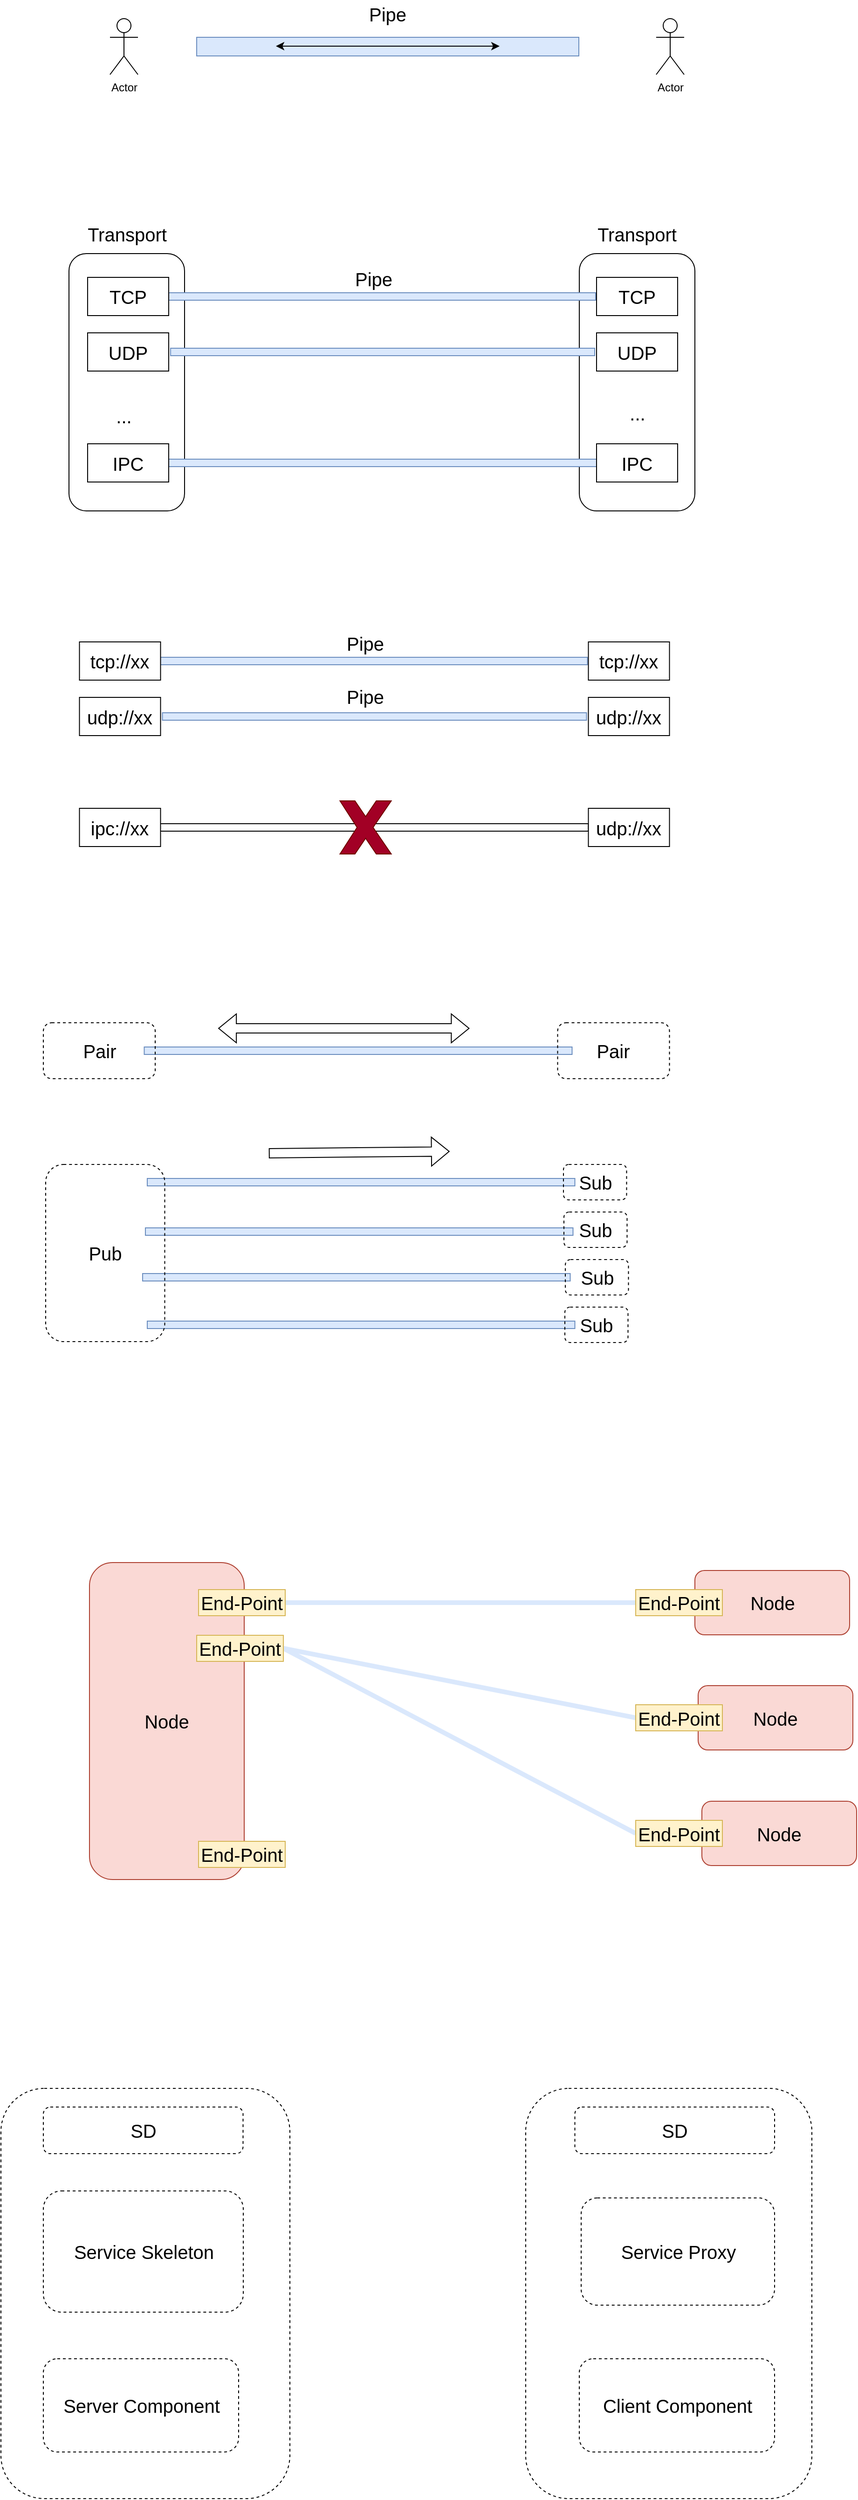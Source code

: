 <mxfile version="20.8.23" type="github">
  <diagram name="第 1 页" id="jIALP_Qu_OMVzzjKfbdN">
    <mxGraphModel dx="1434" dy="756" grid="1" gridSize="10" guides="1" tooltips="1" connect="1" arrows="1" fold="1" page="0" pageScale="1" pageWidth="3300" pageHeight="4681" math="0" shadow="0">
      <root>
        <mxCell id="0" />
        <mxCell id="1" parent="0" />
        <mxCell id="oMI9exQP8Ro3YuZZ36rO-1" value="" style="rounded=0;whiteSpace=wrap;html=1;fillColor=#dae8fc;strokeColor=#6c8ebf;" parent="1" vertex="1">
          <mxGeometry x="413.75" y="1363" width="459" height="8" as="geometry" />
        </mxCell>
        <mxCell id="oMI9exQP8Ro3YuZZ36rO-14" value="Pair" style="rounded=1;whiteSpace=wrap;html=1;fontSize=20;fillColor=none;dashed=1;" parent="1" vertex="1">
          <mxGeometry x="857.25" y="1337" width="120" height="60" as="geometry" />
        </mxCell>
        <mxCell id="oMI9exQP8Ro3YuZZ36rO-13" value="Pair" style="rounded=1;whiteSpace=wrap;html=1;fontSize=20;fillColor=none;dashed=1;" parent="1" vertex="1">
          <mxGeometry x="305.5" y="1337" width="120" height="60" as="geometry" />
        </mxCell>
        <mxCell id="vvXEJO5Gxhm5R_YY8Jwg-34" value="" style="rounded=1;whiteSpace=wrap;html=1;fontSize=20;" parent="1" vertex="1">
          <mxGeometry x="880.5" y="512" width="124" height="276" as="geometry" />
        </mxCell>
        <mxCell id="vvXEJO5Gxhm5R_YY8Jwg-33" value="" style="rounded=1;whiteSpace=wrap;html=1;fontSize=20;" parent="1" vertex="1">
          <mxGeometry x="333" y="512" width="124" height="276" as="geometry" />
        </mxCell>
        <mxCell id="egSyH-RiIAFcxhQm0xI7-1" value="" style="rounded=0;whiteSpace=wrap;html=1;fillColor=#dae8fc;strokeColor=#6c8ebf;" parent="1" vertex="1">
          <mxGeometry x="470" y="280" width="410" height="20" as="geometry" />
        </mxCell>
        <mxCell id="egSyH-RiIAFcxhQm0xI7-3" value="" style="endArrow=classic;startArrow=classic;html=1;rounded=0;" parent="1" edge="1">
          <mxGeometry width="50" height="50" relative="1" as="geometry">
            <mxPoint x="555" y="289.5" as="sourcePoint" />
            <mxPoint x="795" y="289.5" as="targetPoint" />
          </mxGeometry>
        </mxCell>
        <mxCell id="egSyH-RiIAFcxhQm0xI7-4" value="Actor" style="shape=umlActor;verticalLabelPosition=bottom;verticalAlign=top;html=1;outlineConnect=0;" parent="1" vertex="1">
          <mxGeometry x="377" y="260" width="30" height="60" as="geometry" />
        </mxCell>
        <mxCell id="egSyH-RiIAFcxhQm0xI7-5" value="Actor" style="shape=umlActor;verticalLabelPosition=bottom;verticalAlign=top;html=1;outlineConnect=0;" parent="1" vertex="1">
          <mxGeometry x="963" y="260" width="30" height="60" as="geometry" />
        </mxCell>
        <mxCell id="egSyH-RiIAFcxhQm0xI7-6" value="Pipe" style="text;html=1;strokeColor=none;fillColor=none;align=center;verticalAlign=middle;whiteSpace=wrap;rounded=0;fontSize=20;" parent="1" vertex="1">
          <mxGeometry x="645" y="240" width="60" height="30" as="geometry" />
        </mxCell>
        <mxCell id="vvXEJO5Gxhm5R_YY8Jwg-16" value="" style="rounded=0;whiteSpace=wrap;html=1;fillColor=#dae8fc;strokeColor=#6c8ebf;" parent="1" vertex="1">
          <mxGeometry x="439" y="554" width="459" height="8" as="geometry" />
        </mxCell>
        <mxCell id="vvXEJO5Gxhm5R_YY8Jwg-22" value="TCP" style="rounded=0;whiteSpace=wrap;html=1;fontSize=20;" parent="1" vertex="1">
          <mxGeometry x="353" y="537.5" width="87" height="41" as="geometry" />
        </mxCell>
        <mxCell id="vvXEJO5Gxhm5R_YY8Jwg-23" value="TCP" style="rounded=0;whiteSpace=wrap;html=1;fontSize=20;" parent="1" vertex="1">
          <mxGeometry x="899" y="537.5" width="87" height="41" as="geometry" />
        </mxCell>
        <mxCell id="vvXEJO5Gxhm5R_YY8Jwg-24" value="" style="rounded=0;whiteSpace=wrap;html=1;fillColor=#dae8fc;strokeColor=#6c8ebf;" parent="1" vertex="1">
          <mxGeometry x="442" y="613.5" width="455" height="8" as="geometry" />
        </mxCell>
        <mxCell id="vvXEJO5Gxhm5R_YY8Jwg-25" value="UDP" style="rounded=0;whiteSpace=wrap;html=1;fontSize=20;" parent="1" vertex="1">
          <mxGeometry x="353" y="597" width="87" height="41" as="geometry" />
        </mxCell>
        <mxCell id="vvXEJO5Gxhm5R_YY8Jwg-26" value="UDP" style="rounded=0;whiteSpace=wrap;html=1;fontSize=20;" parent="1" vertex="1">
          <mxGeometry x="899" y="597" width="87" height="41" as="geometry" />
        </mxCell>
        <mxCell id="vvXEJO5Gxhm5R_YY8Jwg-27" value="" style="rounded=0;whiteSpace=wrap;html=1;fillColor=#dae8fc;strokeColor=#6c8ebf;" parent="1" vertex="1">
          <mxGeometry x="433" y="732.5" width="466" height="8" as="geometry" />
        </mxCell>
        <mxCell id="vvXEJO5Gxhm5R_YY8Jwg-28" value="IPC" style="rounded=0;whiteSpace=wrap;html=1;fontSize=20;" parent="1" vertex="1">
          <mxGeometry x="353" y="716" width="87" height="41" as="geometry" />
        </mxCell>
        <mxCell id="vvXEJO5Gxhm5R_YY8Jwg-29" value="IPC" style="rounded=0;whiteSpace=wrap;html=1;fontSize=20;" parent="1" vertex="1">
          <mxGeometry x="899" y="716" width="87" height="41" as="geometry" />
        </mxCell>
        <mxCell id="vvXEJO5Gxhm5R_YY8Jwg-30" value="..." style="text;html=1;strokeColor=none;fillColor=none;align=center;verticalAlign=middle;whiteSpace=wrap;rounded=0;fontSize=20;" parent="1" vertex="1">
          <mxGeometry x="362" y="671" width="60" height="30" as="geometry" />
        </mxCell>
        <mxCell id="vvXEJO5Gxhm5R_YY8Jwg-31" value="..." style="text;html=1;strokeColor=none;fillColor=none;align=center;verticalAlign=middle;whiteSpace=wrap;rounded=0;fontSize=20;" parent="1" vertex="1">
          <mxGeometry x="912.5" y="668" width="60" height="30" as="geometry" />
        </mxCell>
        <mxCell id="vvXEJO5Gxhm5R_YY8Jwg-35" value="Transport" style="text;html=1;strokeColor=none;fillColor=none;align=center;verticalAlign=middle;whiteSpace=wrap;rounded=0;fontSize=20;" parent="1" vertex="1">
          <mxGeometry x="338.5" y="478" width="113" height="26" as="geometry" />
        </mxCell>
        <mxCell id="vvXEJO5Gxhm5R_YY8Jwg-36" value="Transport" style="text;html=1;strokeColor=none;fillColor=none;align=center;verticalAlign=middle;whiteSpace=wrap;rounded=0;fontSize=20;" parent="1" vertex="1">
          <mxGeometry x="886" y="478" width="113" height="26" as="geometry" />
        </mxCell>
        <mxCell id="vvXEJO5Gxhm5R_YY8Jwg-37" value="Pipe" style="text;html=1;strokeColor=none;fillColor=none;align=center;verticalAlign=middle;whiteSpace=wrap;rounded=0;fontSize=20;" parent="1" vertex="1">
          <mxGeometry x="630" y="524" width="60" height="30" as="geometry" />
        </mxCell>
        <mxCell id="vvXEJO5Gxhm5R_YY8Jwg-40" value="" style="rounded=0;whiteSpace=wrap;html=1;fillColor=#dae8fc;strokeColor=#6c8ebf;" parent="1" vertex="1">
          <mxGeometry x="430.25" y="945" width="459" height="8" as="geometry" />
        </mxCell>
        <mxCell id="vvXEJO5Gxhm5R_YY8Jwg-41" value="tcp://xx" style="rounded=0;whiteSpace=wrap;html=1;fontSize=20;" parent="1" vertex="1">
          <mxGeometry x="344.25" y="928.5" width="87" height="41" as="geometry" />
        </mxCell>
        <mxCell id="vvXEJO5Gxhm5R_YY8Jwg-42" value="tcp://xx" style="rounded=0;whiteSpace=wrap;html=1;fontSize=20;" parent="1" vertex="1">
          <mxGeometry x="890.25" y="928.5" width="87" height="41" as="geometry" />
        </mxCell>
        <mxCell id="vvXEJO5Gxhm5R_YY8Jwg-43" value="" style="rounded=0;whiteSpace=wrap;html=1;fillColor=#dae8fc;strokeColor=#6c8ebf;" parent="1" vertex="1">
          <mxGeometry x="433.25" y="1004.5" width="455" height="8" as="geometry" />
        </mxCell>
        <mxCell id="vvXEJO5Gxhm5R_YY8Jwg-44" value="udp://xx" style="rounded=0;whiteSpace=wrap;html=1;fontSize=20;" parent="1" vertex="1">
          <mxGeometry x="344.25" y="988" width="87" height="41" as="geometry" />
        </mxCell>
        <mxCell id="vvXEJO5Gxhm5R_YY8Jwg-45" value="udp://xx" style="rounded=0;whiteSpace=wrap;html=1;fontSize=20;" parent="1" vertex="1">
          <mxGeometry x="890.25" y="988" width="87" height="41" as="geometry" />
        </mxCell>
        <mxCell id="vvXEJO5Gxhm5R_YY8Jwg-46" value="" style="rounded=0;whiteSpace=wrap;html=1;" parent="1" vertex="1">
          <mxGeometry x="424.25" y="1123.5" width="466" height="8" as="geometry" />
        </mxCell>
        <mxCell id="vvXEJO5Gxhm5R_YY8Jwg-47" value="ipc://xx" style="rounded=0;whiteSpace=wrap;html=1;fontSize=20;" parent="1" vertex="1">
          <mxGeometry x="344.25" y="1107" width="87" height="41" as="geometry" />
        </mxCell>
        <mxCell id="vvXEJO5Gxhm5R_YY8Jwg-48" value="udp://xx" style="rounded=0;whiteSpace=wrap;html=1;fontSize=20;" parent="1" vertex="1">
          <mxGeometry x="890.25" y="1107" width="87" height="41" as="geometry" />
        </mxCell>
        <mxCell id="vvXEJO5Gxhm5R_YY8Jwg-53" value="Pipe" style="text;html=1;strokeColor=none;fillColor=none;align=center;verticalAlign=middle;whiteSpace=wrap;rounded=0;fontSize=20;" parent="1" vertex="1">
          <mxGeometry x="621.25" y="915" width="60" height="30" as="geometry" />
        </mxCell>
        <mxCell id="vvXEJO5Gxhm5R_YY8Jwg-54" value="" style="verticalLabelPosition=bottom;verticalAlign=top;html=1;shape=mxgraph.basic.x;fontSize=20;fillColor=#a20025;fontColor=#ffffff;strokeColor=#6F0000;" parent="1" vertex="1">
          <mxGeometry x="623.75" y="1099" width="55" height="57" as="geometry" />
        </mxCell>
        <mxCell id="vvXEJO5Gxhm5R_YY8Jwg-55" value="Pipe" style="text;html=1;strokeColor=none;fillColor=none;align=center;verticalAlign=middle;whiteSpace=wrap;rounded=0;fontSize=20;" parent="1" vertex="1">
          <mxGeometry x="621.25" y="972" width="60" height="30" as="geometry" />
        </mxCell>
        <mxCell id="oMI9exQP8Ro3YuZZ36rO-4" value="" style="rounded=0;whiteSpace=wrap;html=1;fillColor=#dae8fc;strokeColor=#6c8ebf;rotation=0;" parent="1" vertex="1">
          <mxGeometry x="417" y="1504" width="458.75" height="8" as="geometry" />
        </mxCell>
        <mxCell id="oMI9exQP8Ro3YuZZ36rO-15" value="" style="rounded=0;whiteSpace=wrap;html=1;fillColor=#dae8fc;strokeColor=#6c8ebf;" parent="1" vertex="1">
          <mxGeometry x="415" y="1557" width="458.75" height="8" as="geometry" />
        </mxCell>
        <mxCell id="oMI9exQP8Ro3YuZZ36rO-16" value="" style="rounded=0;whiteSpace=wrap;html=1;fillColor=#dae8fc;strokeColor=#6c8ebf;rotation=0;" parent="1" vertex="1">
          <mxGeometry x="412" y="1606" width="458.75" height="8" as="geometry" />
        </mxCell>
        <mxCell id="oMI9exQP8Ro3YuZZ36rO-17" value="" style="rounded=0;whiteSpace=wrap;html=1;fillColor=#dae8fc;strokeColor=#6c8ebf;rotation=0;" parent="1" vertex="1">
          <mxGeometry x="417" y="1657" width="458.75" height="8" as="geometry" />
        </mxCell>
        <mxCell id="oMI9exQP8Ro3YuZZ36rO-18" value="Pub" style="rounded=1;whiteSpace=wrap;html=1;fontSize=20;fillColor=none;dashed=1;" parent="1" vertex="1">
          <mxGeometry x="308" y="1489" width="127.75" height="190" as="geometry" />
        </mxCell>
        <mxCell id="oMI9exQP8Ro3YuZZ36rO-19" value="Sub" style="rounded=1;whiteSpace=wrap;html=1;fontSize=20;fillColor=none;dashed=1;" parent="1" vertex="1">
          <mxGeometry x="863.5" y="1489" width="67.75" height="38" as="geometry" />
        </mxCell>
        <mxCell id="oMI9exQP8Ro3YuZZ36rO-23" value="Sub" style="rounded=1;whiteSpace=wrap;html=1;fontSize=20;fillColor=none;dashed=1;" parent="1" vertex="1">
          <mxGeometry x="864" y="1540" width="67.75" height="38" as="geometry" />
        </mxCell>
        <mxCell id="oMI9exQP8Ro3YuZZ36rO-24" value="Sub" style="rounded=1;whiteSpace=wrap;html=1;fontSize=20;fillColor=none;dashed=1;" parent="1" vertex="1">
          <mxGeometry x="865.5" y="1591" width="67.75" height="38" as="geometry" />
        </mxCell>
        <mxCell id="oMI9exQP8Ro3YuZZ36rO-25" value="Sub" style="rounded=1;whiteSpace=wrap;html=1;fontSize=20;fillColor=none;dashed=1;" parent="1" vertex="1">
          <mxGeometry x="865" y="1642" width="67.75" height="38" as="geometry" />
        </mxCell>
        <mxCell id="VlplCTbGySArgwU-pw7Q-2" value="" style="shape=flexArrow;endArrow=classic;html=1;rounded=0;fontSize=20;" edge="1" parent="1">
          <mxGeometry width="50" height="50" relative="1" as="geometry">
            <mxPoint x="547.38" y="1477" as="sourcePoint" />
            <mxPoint x="741.38" y="1475" as="targetPoint" />
          </mxGeometry>
        </mxCell>
        <mxCell id="VlplCTbGySArgwU-pw7Q-3" value="" style="shape=flexArrow;endArrow=classic;startArrow=classic;html=1;rounded=0;fontSize=20;" edge="1" parent="1">
          <mxGeometry width="100" height="100" relative="1" as="geometry">
            <mxPoint x="493.06" y="1343" as="sourcePoint" />
            <mxPoint x="762.68" y="1343" as="targetPoint" />
          </mxGeometry>
        </mxCell>
        <mxCell id="VlplCTbGySArgwU-pw7Q-4" value="Node" style="rounded=1;whiteSpace=wrap;html=1;fontSize=20;fillColor=#fad9d5;strokeColor=#ae4132;" vertex="1" parent="1">
          <mxGeometry x="355" y="1916" width="166" height="340" as="geometry" />
        </mxCell>
        <mxCell id="VlplCTbGySArgwU-pw7Q-23" style="edgeStyle=none;rounded=0;orthogonalLoop=1;jettySize=auto;html=1;exitX=1;exitY=0.5;exitDx=0;exitDy=0;entryX=0;entryY=0.5;entryDx=0;entryDy=0;strokeColor=#dae8fc;fontSize=20;fillColor=#DAE8FC;strokeWidth=5;startArrow=none;startFill=0;endArrow=none;endFill=0;" edge="1" parent="1" source="VlplCTbGySArgwU-pw7Q-5" target="VlplCTbGySArgwU-pw7Q-13">
          <mxGeometry relative="1" as="geometry" />
        </mxCell>
        <mxCell id="VlplCTbGySArgwU-pw7Q-5" value="End-Point" style="rounded=0;whiteSpace=wrap;html=1;fontSize=20;fillColor=#fff2cc;strokeColor=#d6b656;" vertex="1" parent="1">
          <mxGeometry x="472" y="1945" width="93" height="28" as="geometry" />
        </mxCell>
        <mxCell id="VlplCTbGySArgwU-pw7Q-24" style="edgeStyle=none;rounded=0;orthogonalLoop=1;jettySize=auto;html=1;exitX=1;exitY=0.5;exitDx=0;exitDy=0;entryX=0;entryY=0.5;entryDx=0;entryDy=0;strokeColor=#dae8fc;strokeWidth=5;fontSize=20;startArrow=none;startFill=0;endArrow=none;endFill=0;fillColor=#DAE8FC;" edge="1" parent="1" source="VlplCTbGySArgwU-pw7Q-6" target="VlplCTbGySArgwU-pw7Q-14">
          <mxGeometry relative="1" as="geometry" />
        </mxCell>
        <mxCell id="VlplCTbGySArgwU-pw7Q-25" style="edgeStyle=none;rounded=0;orthogonalLoop=1;jettySize=auto;html=1;exitX=1;exitY=0.5;exitDx=0;exitDy=0;entryX=0;entryY=0.5;entryDx=0;entryDy=0;strokeColor=#dae8fc;strokeWidth=5;fontSize=20;startArrow=none;startFill=0;endArrow=none;endFill=0;fillColor=#DAE8FC;" edge="1" parent="1" source="VlplCTbGySArgwU-pw7Q-6" target="VlplCTbGySArgwU-pw7Q-15">
          <mxGeometry relative="1" as="geometry" />
        </mxCell>
        <mxCell id="VlplCTbGySArgwU-pw7Q-6" value="End-Point" style="rounded=0;whiteSpace=wrap;html=1;fontSize=20;fillColor=#fff2cc;strokeColor=#d6b656;" vertex="1" parent="1">
          <mxGeometry x="470" y="1994" width="93" height="28" as="geometry" />
        </mxCell>
        <mxCell id="VlplCTbGySArgwU-pw7Q-7" value="End-Point" style="rounded=0;whiteSpace=wrap;html=1;fontSize=20;fillColor=#fff2cc;strokeColor=#d6b656;" vertex="1" parent="1">
          <mxGeometry x="472" y="2215" width="93" height="28" as="geometry" />
        </mxCell>
        <mxCell id="VlplCTbGySArgwU-pw7Q-9" value="Node" style="rounded=1;whiteSpace=wrap;html=1;fontSize=20;fillColor=#fad9d5;strokeColor=#ae4132;" vertex="1" parent="1">
          <mxGeometry x="1004.5" y="1924.5" width="166" height="69" as="geometry" />
        </mxCell>
        <mxCell id="VlplCTbGySArgwU-pw7Q-10" value="Node" style="rounded=1;whiteSpace=wrap;html=1;fontSize=20;fillColor=#fad9d5;strokeColor=#ae4132;" vertex="1" parent="1">
          <mxGeometry x="1008" y="2048" width="166" height="69" as="geometry" />
        </mxCell>
        <mxCell id="VlplCTbGySArgwU-pw7Q-11" value="Node" style="rounded=1;whiteSpace=wrap;html=1;fontSize=20;fillColor=#fad9d5;strokeColor=#ae4132;" vertex="1" parent="1">
          <mxGeometry x="1012" y="2172" width="166" height="69" as="geometry" />
        </mxCell>
        <mxCell id="VlplCTbGySArgwU-pw7Q-13" value="End-Point" style="rounded=0;whiteSpace=wrap;html=1;fontSize=20;flipH=1;fillColor=#fff2cc;strokeColor=#d6b656;" vertex="1" parent="1">
          <mxGeometry x="941" y="1945" width="93" height="28" as="geometry" />
        </mxCell>
        <mxCell id="VlplCTbGySArgwU-pw7Q-14" value="End-Point" style="rounded=0;whiteSpace=wrap;html=1;fontSize=20;flipH=1;fillColor=#fff2cc;strokeColor=#d6b656;" vertex="1" parent="1">
          <mxGeometry x="941" y="2068.5" width="93" height="28" as="geometry" />
        </mxCell>
        <mxCell id="VlplCTbGySArgwU-pw7Q-15" value="End-Point" style="rounded=0;whiteSpace=wrap;html=1;fontSize=20;flipH=1;fillColor=#fff2cc;strokeColor=#d6b656;" vertex="1" parent="1">
          <mxGeometry x="941" y="2192.5" width="93" height="28" as="geometry" />
        </mxCell>
        <mxCell id="VlplCTbGySArgwU-pw7Q-28" value="" style="rounded=1;whiteSpace=wrap;html=1;dashed=1;fontSize=20;fillColor=none;" vertex="1" parent="1">
          <mxGeometry x="260" y="2480" width="310" height="440" as="geometry" />
        </mxCell>
        <mxCell id="VlplCTbGySArgwU-pw7Q-31" value="Service&amp;nbsp;Skeleton" style="rounded=1;whiteSpace=wrap;html=1;dashed=1;fontSize=20;fillColor=none;" vertex="1" parent="1">
          <mxGeometry x="305.5" y="2590" width="214.5" height="130" as="geometry" />
        </mxCell>
        <mxCell id="VlplCTbGySArgwU-pw7Q-32" value="" style="rounded=1;whiteSpace=wrap;html=1;dashed=1;fontSize=20;fillColor=none;" vertex="1" parent="1">
          <mxGeometry x="823" y="2480" width="307" height="440" as="geometry" />
        </mxCell>
        <mxCell id="VlplCTbGySArgwU-pw7Q-33" value="SD" style="rounded=1;whiteSpace=wrap;html=1;dashed=1;fontSize=20;fillColor=none;" vertex="1" parent="1">
          <mxGeometry x="875.75" y="2500" width="214.25" height="50" as="geometry" />
        </mxCell>
        <mxCell id="VlplCTbGySArgwU-pw7Q-34" value="Client&amp;nbsp;Component" style="rounded=1;whiteSpace=wrap;html=1;dashed=1;fontSize=20;fillColor=none;" vertex="1" parent="1">
          <mxGeometry x="880.5" y="2770" width="209.5" height="100" as="geometry" />
        </mxCell>
        <mxCell id="VlplCTbGySArgwU-pw7Q-35" value="Service&amp;nbsp;Proxy" style="rounded=1;whiteSpace=wrap;html=1;dashed=1;fontSize=20;fillColor=none;" vertex="1" parent="1">
          <mxGeometry x="882.5" y="2597.5" width="207.5" height="115" as="geometry" />
        </mxCell>
        <mxCell id="VlplCTbGySArgwU-pw7Q-36" value="SD" style="rounded=1;whiteSpace=wrap;html=1;dashed=1;fontSize=20;fillColor=none;" vertex="1" parent="1">
          <mxGeometry x="305.5" y="2500" width="214.25" height="50" as="geometry" />
        </mxCell>
        <mxCell id="VlplCTbGySArgwU-pw7Q-37" value="Server Component" style="rounded=1;whiteSpace=wrap;html=1;dashed=1;fontSize=20;fillColor=none;" vertex="1" parent="1">
          <mxGeometry x="305.5" y="2770" width="209.5" height="100" as="geometry" />
        </mxCell>
      </root>
    </mxGraphModel>
  </diagram>
</mxfile>
